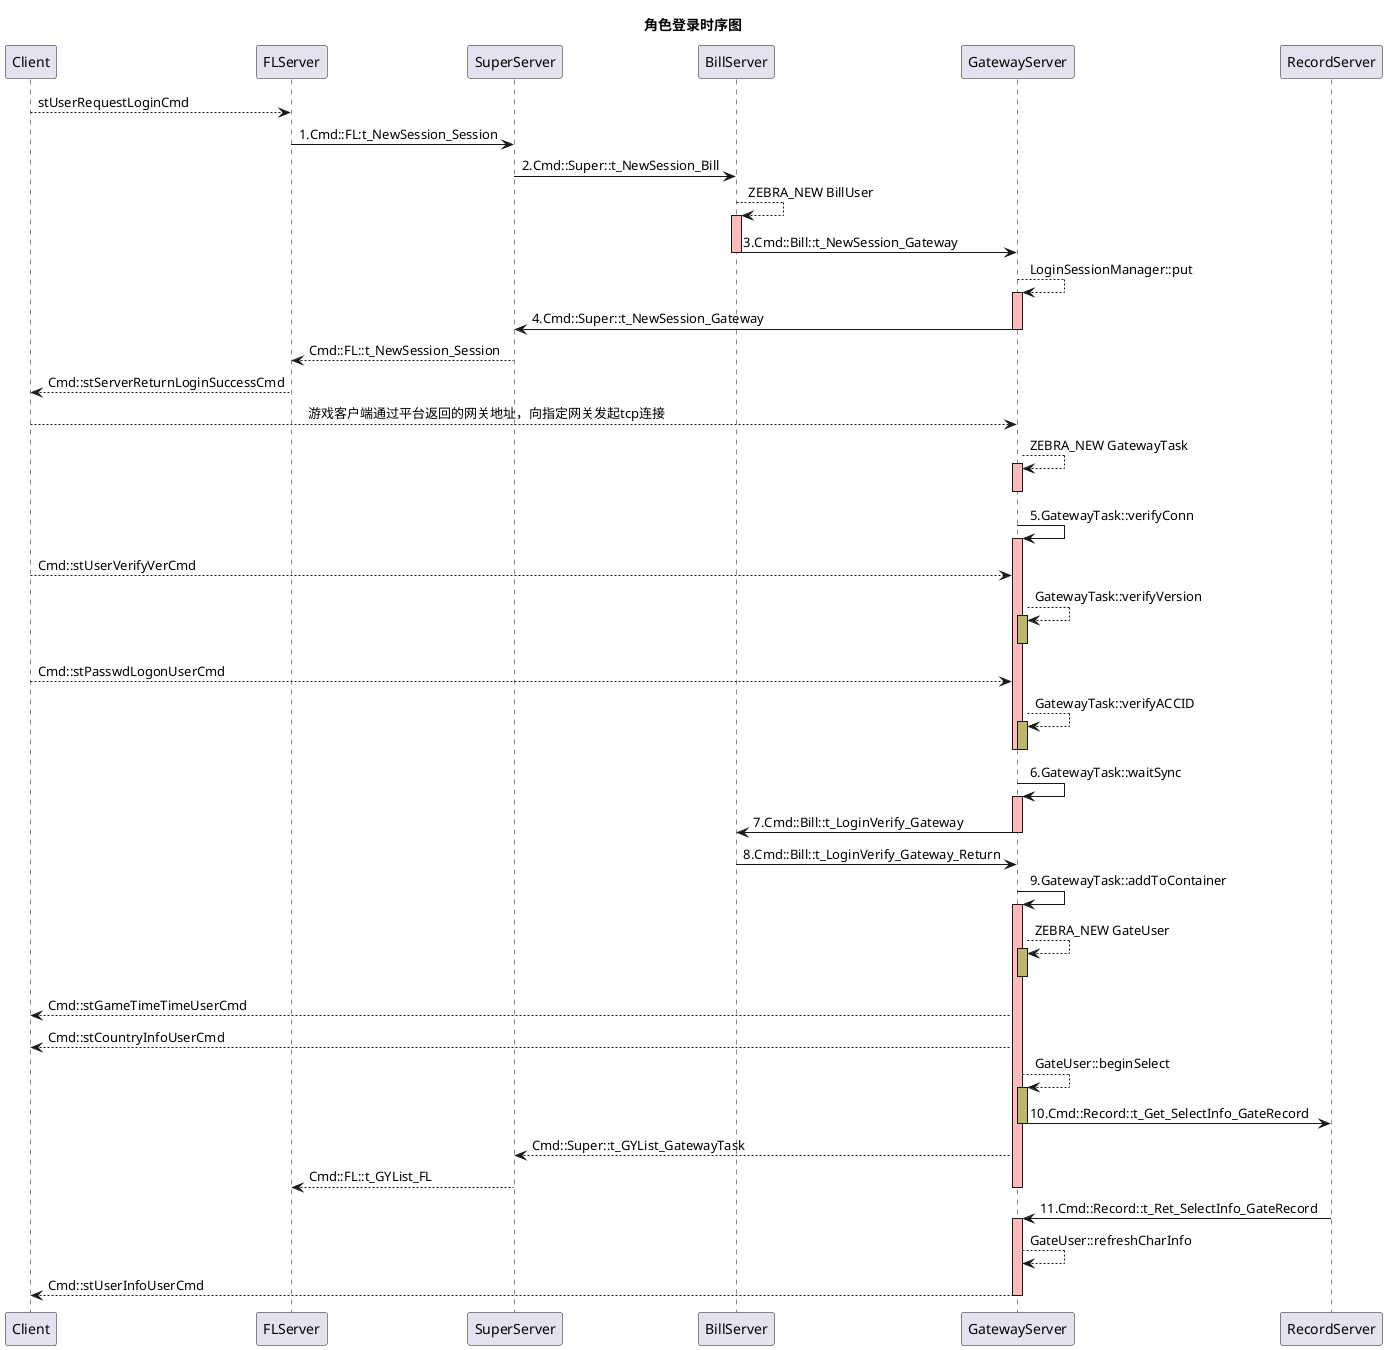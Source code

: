 @startuml

title 角色登录时序图

Client --> FLServer : stUserRequestLoginCmd

FLServer -> SuperServer : 1.Cmd::FL:t_NewSession_Session

SuperServer -> BillServer : 2.Cmd::Super::t_NewSession_Bill

BillServer --> BillServer : ZEBRA_NEW BillUser
activate BillServer #FFBBBB
    BillServer -> GatewayServer : 3.Cmd::Bill::t_NewSession_Gateway
deactivate

GatewayServer --> GatewayServer : LoginSessionManager::put
activate GatewayServer #FFBBBB
    GatewayServer -> SuperServer : 4.Cmd::Super::t_NewSession_Gateway
deactivate

SuperServer --> FLServer : Cmd::FL::t_NewSession_Session

FLServer --> Client : Cmd::stServerReturnLoginSuccessCmd


Client --> GatewayServer : \t\t\t\t\t\t\t\t\t\t游戏客户端通过平台返回的网关地址，向指定网关发起tcp连接

GatewayServer --> GatewayServer : ZEBRA_NEW GatewayTask
activate GatewayServer #FFBBBB
deactivate

GatewayServer -> GatewayServer : 5.GatewayTask::verifyConn
activate GatewayServer #FFBBBB
    Client --> GatewayServer : Cmd::stUserVerifyVerCmd
    GatewayServer --> GatewayServer : GatewayTask::verifyVersion
    activate GatewayServer #DarkKhaki
    deactivate

    Client --> GatewayServer : Cmd::stPasswdLogonUserCmd
    GatewayServer --> GatewayServer : GatewayTask::verifyACCID
    activate GatewayServer #DarkKhaki
    deactivate
deactivate

GatewayServer -> GatewayServer : 6.GatewayTask::waitSync
activate GatewayServer #FFBBBB
        GatewayServer -> BillServer : 7.Cmd::Bill::t_LoginVerify_Gateway
deactivate

BillServer -> GatewayServer : 8.Cmd::Bill::t_LoginVerify_Gateway_Return

GatewayServer -> GatewayServer : 9.GatewayTask::addToContainer
activate GatewayServer #FFBBBB
    GatewayServer --> GatewayServer : ZEBRA_NEW GateUser
    activate GatewayServer #DarkKhaki
    deactivate

    GatewayServer --> Client : Cmd::stGameTimeTimeUserCmd
    GatewayServer --> Client : Cmd::stCountryInfoUserCmd

    GatewayServer --> GatewayServer : GateUser::beginSelect
    activate GatewayServer #DarkKhaki
        GatewayServer -> RecordServer : 10.Cmd::Record::t_Get_SelectInfo_GateRecord
    deactivate

    GatewayServer --> SuperServer : Cmd::Super::t_GYList_GatewayTask

    SuperServer --> FLServer : Cmd::FL::t_GYList_FL
deactivate

RecordServer -> GatewayServer : 11.Cmd::Record::t_Ret_SelectInfo_GateRecord
activate GatewayServer #FFBBBB
    GatewayServer --> GatewayServer : GateUser::refreshCharInfo

    GatewayServer --> Client : Cmd::stUserInfoUserCmd
deactivate

@enduml